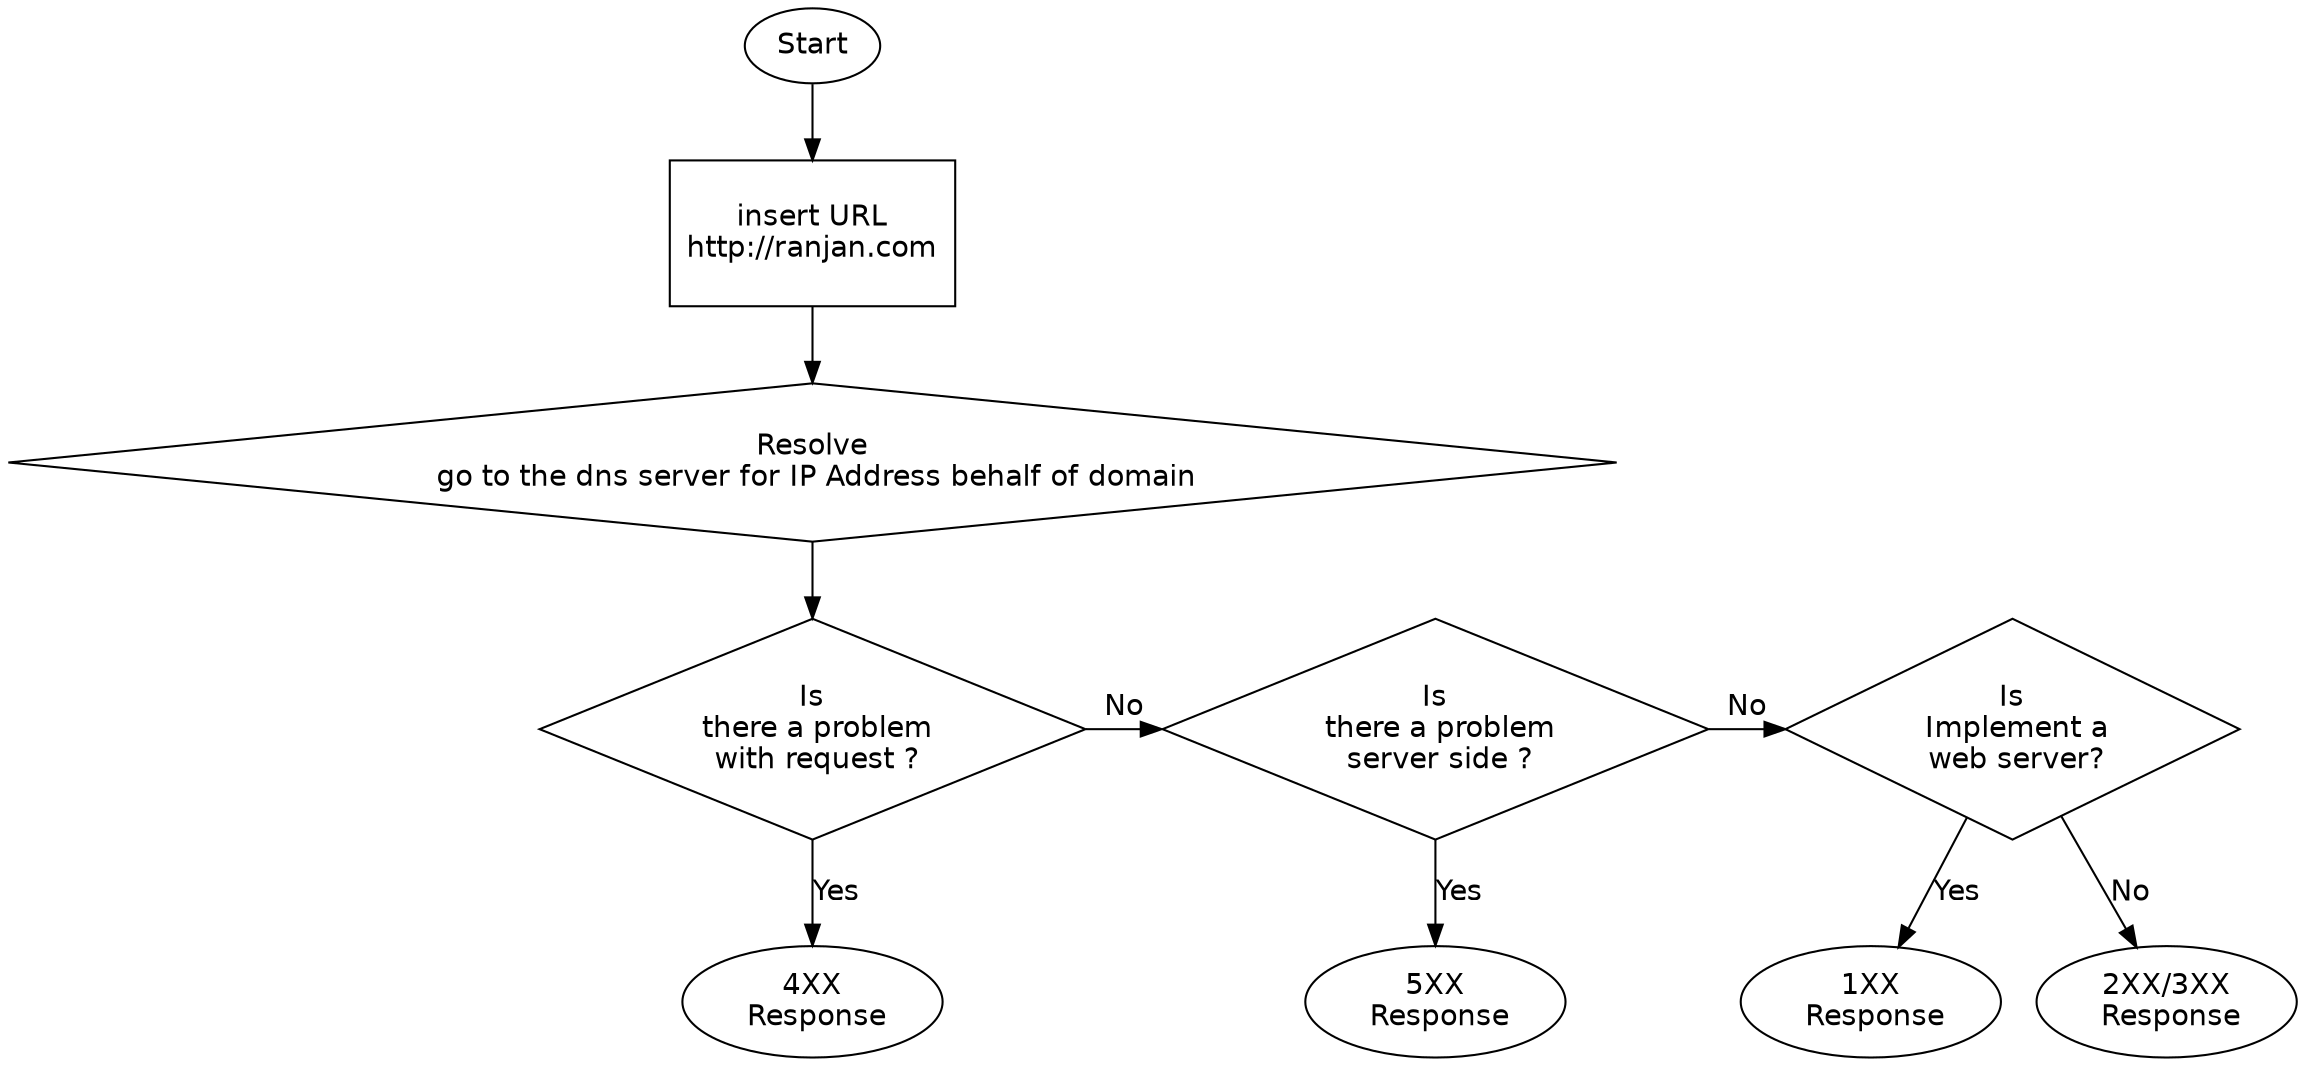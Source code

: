digraph G {
  node [fontname = "helvetica"];
  edge [fontname = "helvetica"];

  fontsize="10"

  start [
    label = "Start\n";
    shape = oval;
  ];
  input [
    label = "\ninsert URL\nhttp://ranjan.com\n\n";
    shape = rect;
  ];
  findip [
    label = "Resolve\n go to the dns server for IP Address behalf of domain";
    shape = diamond;
  ];
  p1 [
    label = "Is\n there a problem\n with request ?";
    shape = diamond;
  ];
  p2 [
    label = "Is\n there a problem\n server side ?";
    shape = diamond;
  ];
  p3 [
    label = "Is\n Implement a\n web server?";
    shape = diamond;
  ];
  r1 [
    label = "4XX\n Response";
    shape = oval;
  ];
  r2 [
    label = "5XX\n Response";
    shape = oval;
  ];
  r3 [
    label = "1XX\n Response";
    shape = oval;
  ];
  r4 [
    label = "2XX/3XX\n Response";
    shape = oval;
  ];


  start -> input;
  input -> findip;
  findip -> p1;
  p1 -> p2[ label = "No" ];
  p1 -> r1[ label = "Yes" ];
  p2 -> p3[ label = "No" ];
  p2 -> r2[ label = "Yes" ];
  p3 -> r3[ label = "Yes" ];
  p3 -> r4[ label = "No" ];
  {
    rank=same;
  p1; p2; p3;
  }
  {
    rank=same;
    r1; r2; r3; r4;
  }

}
